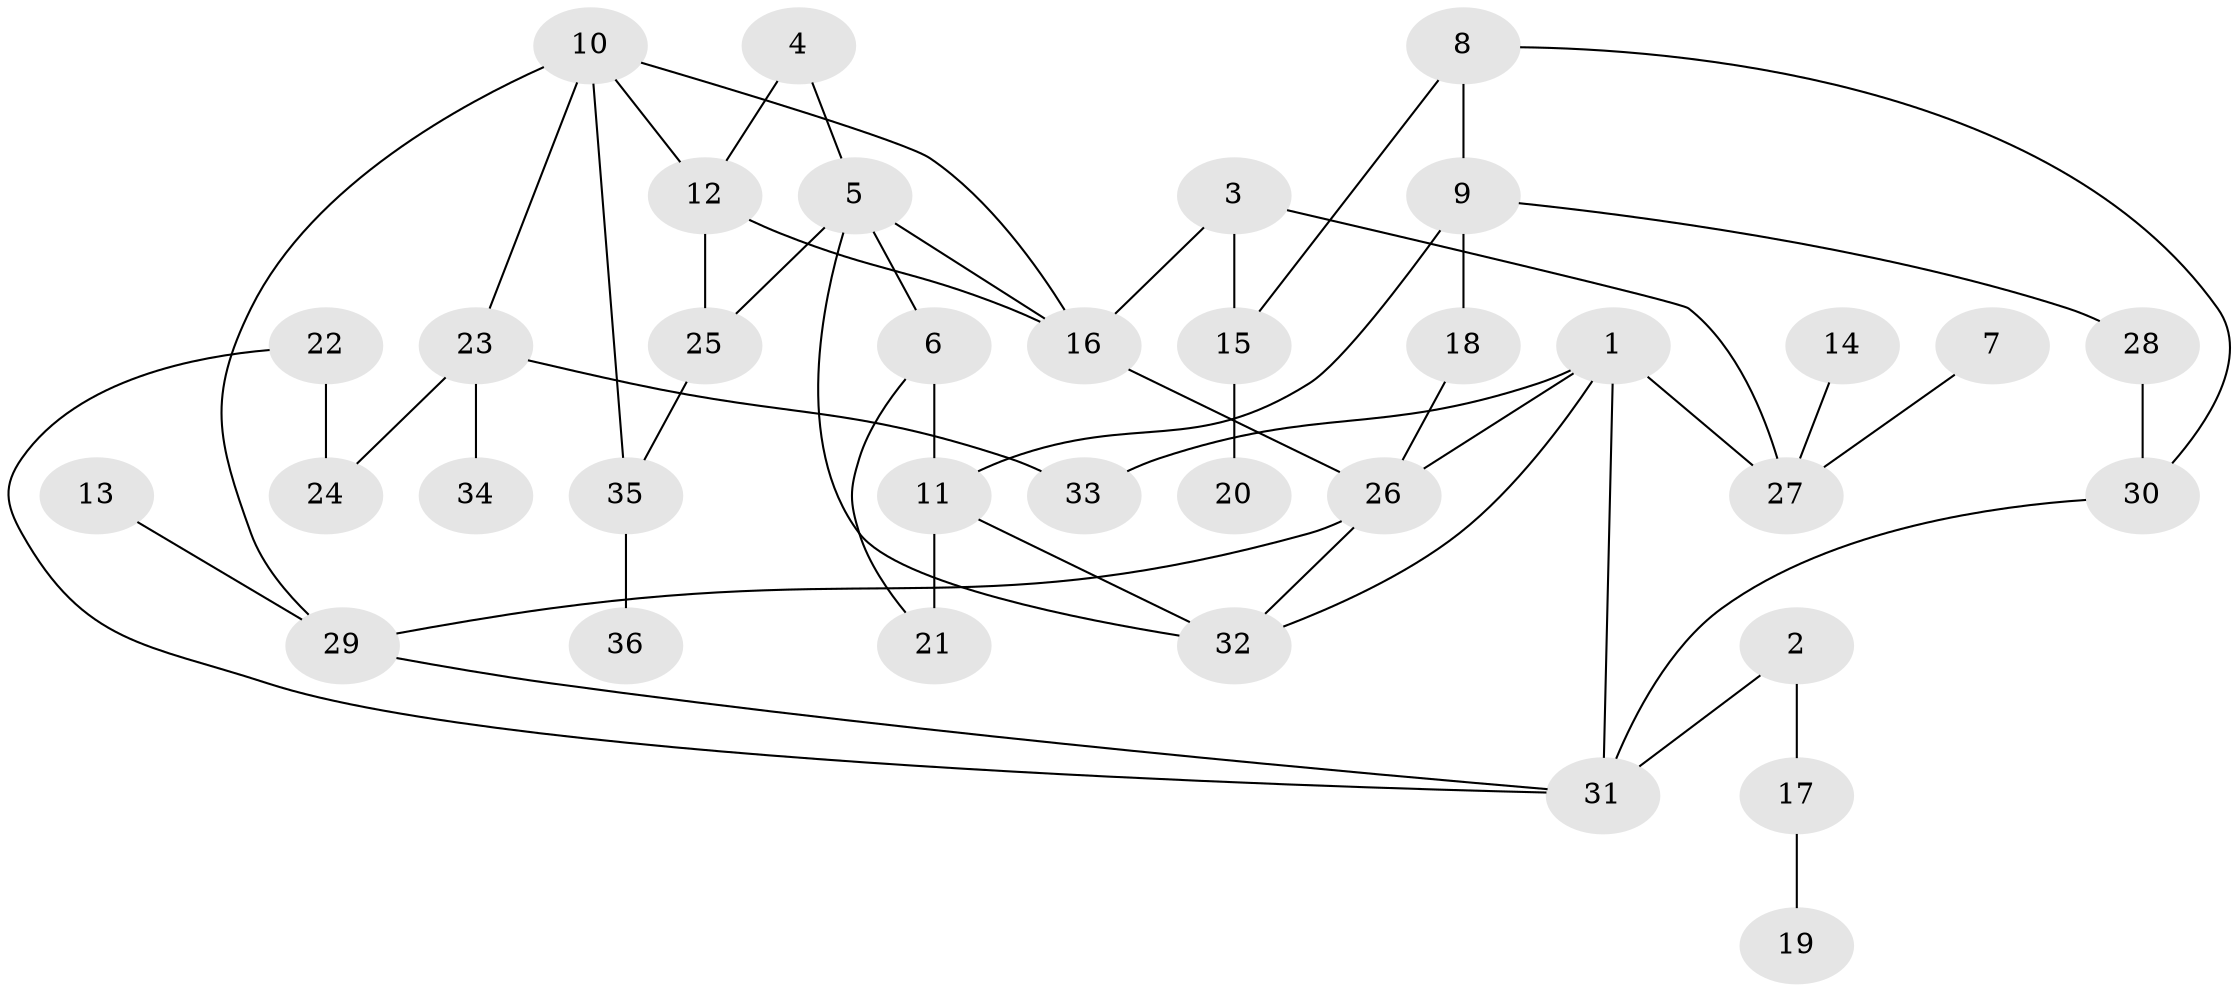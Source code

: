 // original degree distribution, {4: 0.06818181818181818, 5: 0.03409090909090909, 6: 0.056818181818181816, 3: 0.17045454545454544, 7: 0.022727272727272728, 2: 0.3068181818181818, 1: 0.3409090909090909}
// Generated by graph-tools (version 1.1) at 2025/36/03/04/25 23:36:13]
// undirected, 36 vertices, 52 edges
graph export_dot {
  node [color=gray90,style=filled];
  1;
  2;
  3;
  4;
  5;
  6;
  7;
  8;
  9;
  10;
  11;
  12;
  13;
  14;
  15;
  16;
  17;
  18;
  19;
  20;
  21;
  22;
  23;
  24;
  25;
  26;
  27;
  28;
  29;
  30;
  31;
  32;
  33;
  34;
  35;
  36;
  1 -- 26 [weight=1.0];
  1 -- 27 [weight=1.0];
  1 -- 31 [weight=1.0];
  1 -- 32 [weight=1.0];
  1 -- 33 [weight=1.0];
  2 -- 17 [weight=1.0];
  2 -- 31 [weight=1.0];
  3 -- 15 [weight=1.0];
  3 -- 16 [weight=1.0];
  3 -- 27 [weight=1.0];
  4 -- 5 [weight=1.0];
  4 -- 12 [weight=1.0];
  5 -- 6 [weight=1.0];
  5 -- 16 [weight=1.0];
  5 -- 25 [weight=1.0];
  5 -- 32 [weight=1.0];
  6 -- 11 [weight=1.0];
  6 -- 21 [weight=1.0];
  7 -- 27 [weight=1.0];
  8 -- 9 [weight=1.0];
  8 -- 15 [weight=1.0];
  8 -- 30 [weight=1.0];
  9 -- 11 [weight=1.0];
  9 -- 18 [weight=1.0];
  9 -- 28 [weight=1.0];
  10 -- 12 [weight=1.0];
  10 -- 16 [weight=1.0];
  10 -- 23 [weight=1.0];
  10 -- 29 [weight=1.0];
  10 -- 35 [weight=1.0];
  11 -- 21 [weight=2.0];
  11 -- 32 [weight=1.0];
  12 -- 16 [weight=1.0];
  12 -- 25 [weight=1.0];
  13 -- 29 [weight=1.0];
  14 -- 27 [weight=1.0];
  15 -- 20 [weight=1.0];
  16 -- 26 [weight=1.0];
  17 -- 19 [weight=1.0];
  18 -- 26 [weight=1.0];
  22 -- 24 [weight=1.0];
  22 -- 31 [weight=1.0];
  23 -- 24 [weight=1.0];
  23 -- 33 [weight=1.0];
  23 -- 34 [weight=1.0];
  25 -- 35 [weight=1.0];
  26 -- 29 [weight=1.0];
  26 -- 32 [weight=1.0];
  28 -- 30 [weight=1.0];
  29 -- 31 [weight=1.0];
  30 -- 31 [weight=1.0];
  35 -- 36 [weight=1.0];
}
